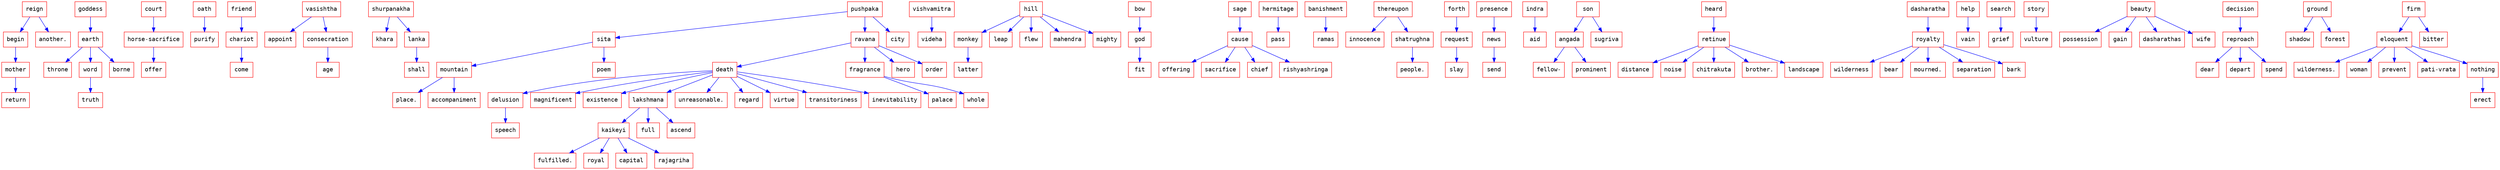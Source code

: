 strict digraph  {
	reign	 [color=red,
		fontname=courier,
		shape=box];
	begin	 [color=red,
		fontname=courier,
		shape=box];
	reign -> begin	 [color=blue];
	"another."	 [color=red,
		fontname=courier,
		shape=box];
	reign -> "another."	 [color=blue];
	mother	 [color=red,
		fontname=courier,
		shape=box];
	begin -> mother	 [color=blue];
	return	 [color=red,
		fontname=courier,
		shape=box];
	mother -> return	 [color=blue];
	goddess	 [color=red,
		fontname=courier,
		shape=box];
	earth	 [color=red,
		fontname=courier,
		shape=box];
	goddess -> earth	 [color=blue];
	throne	 [color=red,
		fontname=courier,
		shape=box];
	earth -> throne	 [color=blue];
	word	 [color=red,
		fontname=courier,
		shape=box];
	earth -> word	 [color=blue];
	borne	 [color=red,
		fontname=courier,
		shape=box];
	earth -> borne	 [color=blue];
	truth	 [color=red,
		fontname=courier,
		shape=box];
	word -> truth	 [color=blue];
	court	 [color=red,
		fontname=courier,
		shape=box];
	"horse-sacrifice"	 [color=red,
		fontname=courier,
		shape=box];
	court -> "horse-sacrifice"	 [color=blue];
	offer	 [color=red,
		fontname=courier,
		shape=box];
	"horse-sacrifice" -> offer	 [color=blue];
	oath	 [color=red,
		fontname=courier,
		shape=box];
	purify	 [color=red,
		fontname=courier,
		shape=box];
	oath -> purify	 [color=blue];
	friend	 [color=red,
		fontname=courier,
		shape=box];
	chariot	 [color=red,
		fontname=courier,
		shape=box];
	friend -> chariot	 [color=blue];
	come	 [color=red,
		fontname=courier,
		shape=box];
	chariot -> come	 [color=blue];
	vasishtha	 [color=red,
		fontname=courier,
		shape=box];
	appoint	 [color=red,
		fontname=courier,
		shape=box];
	vasishtha -> appoint	 [color=blue];
	consecration	 [color=red,
		fontname=courier,
		shape=box];
	vasishtha -> consecration	 [color=blue];
	age	 [color=red,
		fontname=courier,
		shape=box];
	consecration -> age	 [color=blue];
	shurpanakha	 [color=red,
		fontname=courier,
		shape=box];
	khara	 [color=red,
		fontname=courier,
		shape=box];
	shurpanakha -> khara	 [color=blue];
	lanka	 [color=red,
		fontname=courier,
		shape=box];
	shurpanakha -> lanka	 [color=blue];
	shall	 [color=red,
		fontname=courier,
		shape=box];
	lanka -> shall	 [color=blue];
	pushpaka	 [color=red,
		fontname=courier,
		shape=box];
	sita	 [color=red,
		fontname=courier,
		shape=box];
	pushpaka -> sita	 [color=blue];
	ravana	 [color=red,
		fontname=courier,
		shape=box];
	pushpaka -> ravana	 [color=blue];
	city	 [color=red,
		fontname=courier,
		shape=box];
	pushpaka -> city	 [color=blue];
	mountain	 [color=red,
		fontname=courier,
		shape=box];
	sita -> mountain	 [color=blue];
	poem	 [color=red,
		fontname=courier,
		shape=box];
	sita -> poem	 [color=blue];
	death	 [color=red,
		fontname=courier,
		shape=box];
	ravana -> death	 [color=blue];
	fragrance	 [color=red,
		fontname=courier,
		shape=box];
	ravana -> fragrance	 [color=blue];
	hero	 [color=red,
		fontname=courier,
		shape=box];
	ravana -> hero	 [color=blue];
	order	 [color=red,
		fontname=courier,
		shape=box];
	ravana -> order	 [color=blue];
	"place."	 [color=red,
		fontname=courier,
		shape=box];
	mountain -> "place."	 [color=blue];
	accompaniment	 [color=red,
		fontname=courier,
		shape=box];
	mountain -> accompaniment	 [color=blue];
	delusion	 [color=red,
		fontname=courier,
		shape=box];
	death -> delusion	 [color=blue];
	magnificent	 [color=red,
		fontname=courier,
		shape=box];
	death -> magnificent	 [color=blue];
	existence	 [color=red,
		fontname=courier,
		shape=box];
	death -> existence	 [color=blue];
	lakshmana	 [color=red,
		fontname=courier,
		shape=box];
	death -> lakshmana	 [color=blue];
	"unreasonable."	 [color=red,
		fontname=courier,
		shape=box];
	death -> "unreasonable."	 [color=blue];
	regard	 [color=red,
		fontname=courier,
		shape=box];
	death -> regard	 [color=blue];
	virtue	 [color=red,
		fontname=courier,
		shape=box];
	death -> virtue	 [color=blue];
	transitoriness	 [color=red,
		fontname=courier,
		shape=box];
	death -> transitoriness	 [color=blue];
	inevitability	 [color=red,
		fontname=courier,
		shape=box];
	death -> inevitability	 [color=blue];
	palace	 [color=red,
		fontname=courier,
		shape=box];
	fragrance -> palace	 [color=blue];
	whole	 [color=red,
		fontname=courier,
		shape=box];
	fragrance -> whole	 [color=blue];
	speech	 [color=red,
		fontname=courier,
		shape=box];
	delusion -> speech	 [color=blue];
	kaikeyi	 [color=red,
		fontname=courier,
		shape=box];
	lakshmana -> kaikeyi	 [color=blue];
	full	 [color=red,
		fontname=courier,
		shape=box];
	lakshmana -> full	 [color=blue];
	ascend	 [color=red,
		fontname=courier,
		shape=box];
	lakshmana -> ascend	 [color=blue];
	"fulfilled."	 [color=red,
		fontname=courier,
		shape=box];
	kaikeyi -> "fulfilled."	 [color=blue];
	royal	 [color=red,
		fontname=courier,
		shape=box];
	kaikeyi -> royal	 [color=blue];
	capital	 [color=red,
		fontname=courier,
		shape=box];
	kaikeyi -> capital	 [color=blue];
	rajagriha	 [color=red,
		fontname=courier,
		shape=box];
	kaikeyi -> rajagriha	 [color=blue];
	vishvamitra	 [color=red,
		fontname=courier,
		shape=box];
	videha	 [color=red,
		fontname=courier,
		shape=box];
	vishvamitra -> videha	 [color=blue];
	hill	 [color=red,
		fontname=courier,
		shape=box];
	monkey	 [color=red,
		fontname=courier,
		shape=box];
	hill -> monkey	 [color=blue];
	leap	 [color=red,
		fontname=courier,
		shape=box];
	hill -> leap	 [color=blue];
	flew	 [color=red,
		fontname=courier,
		shape=box];
	hill -> flew	 [color=blue];
	mahendra	 [color=red,
		fontname=courier,
		shape=box];
	hill -> mahendra	 [color=blue];
	mighty	 [color=red,
		fontname=courier,
		shape=box];
	hill -> mighty	 [color=blue];
	latter	 [color=red,
		fontname=courier,
		shape=box];
	monkey -> latter	 [color=blue];
	bow	 [color=red,
		fontname=courier,
		shape=box];
	god	 [color=red,
		fontname=courier,
		shape=box];
	bow -> god	 [color=blue];
	fit	 [color=red,
		fontname=courier,
		shape=box];
	god -> fit	 [color=blue];
	sage	 [color=red,
		fontname=courier,
		shape=box];
	cause	 [color=red,
		fontname=courier,
		shape=box];
	sage -> cause	 [color=blue];
	offering	 [color=red,
		fontname=courier,
		shape=box];
	cause -> offering	 [color=blue];
	sacrifice	 [color=red,
		fontname=courier,
		shape=box];
	cause -> sacrifice	 [color=blue];
	chief	 [color=red,
		fontname=courier,
		shape=box];
	cause -> chief	 [color=blue];
	rishyashringa	 [color=red,
		fontname=courier,
		shape=box];
	cause -> rishyashringa	 [color=blue];
	hermitage	 [color=red,
		fontname=courier,
		shape=box];
	pass	 [color=red,
		fontname=courier,
		shape=box];
	hermitage -> pass	 [color=blue];
	banishment	 [color=red,
		fontname=courier,
		shape=box];
	ramas	 [color=red,
		fontname=courier,
		shape=box];
	banishment -> ramas	 [color=blue];
	thereupon	 [color=red,
		fontname=courier,
		shape=box];
	innocence	 [color=red,
		fontname=courier,
		shape=box];
	thereupon -> innocence	 [color=blue];
	shatrughna	 [color=red,
		fontname=courier,
		shape=box];
	thereupon -> shatrughna	 [color=blue];
	"people."	 [color=red,
		fontname=courier,
		shape=box];
	shatrughna -> "people."	 [color=blue];
	forth	 [color=red,
		fontname=courier,
		shape=box];
	request	 [color=red,
		fontname=courier,
		shape=box];
	forth -> request	 [color=blue];
	slay	 [color=red,
		fontname=courier,
		shape=box];
	request -> slay	 [color=blue];
	presence	 [color=red,
		fontname=courier,
		shape=box];
	news	 [color=red,
		fontname=courier,
		shape=box];
	presence -> news	 [color=blue];
	send	 [color=red,
		fontname=courier,
		shape=box];
	news -> send	 [color=blue];
	indra	 [color=red,
		fontname=courier,
		shape=box];
	aid	 [color=red,
		fontname=courier,
		shape=box];
	indra -> aid	 [color=blue];
	son	 [color=red,
		fontname=courier,
		shape=box];
	angada	 [color=red,
		fontname=courier,
		shape=box];
	son -> angada	 [color=blue];
	sugriva	 [color=red,
		fontname=courier,
		shape=box];
	son -> sugriva	 [color=blue];
	"fellow-"	 [color=red,
		fontname=courier,
		shape=box];
	angada -> "fellow-"	 [color=blue];
	prominent	 [color=red,
		fontname=courier,
		shape=box];
	angada -> prominent	 [color=blue];
	heard	 [color=red,
		fontname=courier,
		shape=box];
	retinue	 [color=red,
		fontname=courier,
		shape=box];
	heard -> retinue	 [color=blue];
	distance	 [color=red,
		fontname=courier,
		shape=box];
	retinue -> distance	 [color=blue];
	noise	 [color=red,
		fontname=courier,
		shape=box];
	retinue -> noise	 [color=blue];
	chitrakuta	 [color=red,
		fontname=courier,
		shape=box];
	retinue -> chitrakuta	 [color=blue];
	"brother."	 [color=red,
		fontname=courier,
		shape=box];
	retinue -> "brother."	 [color=blue];
	landscape	 [color=red,
		fontname=courier,
		shape=box];
	retinue -> landscape	 [color=blue];
	dasharatha	 [color=red,
		fontname=courier,
		shape=box];
	royalty	 [color=red,
		fontname=courier,
		shape=box];
	dasharatha -> royalty	 [color=blue];
	wilderness	 [color=red,
		fontname=courier,
		shape=box];
	royalty -> wilderness	 [color=blue];
	bear	 [color=red,
		fontname=courier,
		shape=box];
	royalty -> bear	 [color=blue];
	"mourned."	 [color=red,
		fontname=courier,
		shape=box];
	royalty -> "mourned."	 [color=blue];
	separation	 [color=red,
		fontname=courier,
		shape=box];
	royalty -> separation	 [color=blue];
	bark	 [color=red,
		fontname=courier,
		shape=box];
	royalty -> bark	 [color=blue];
	help	 [color=red,
		fontname=courier,
		shape=box];
	vain	 [color=red,
		fontname=courier,
		shape=box];
	help -> vain	 [color=blue];
	search	 [color=red,
		fontname=courier,
		shape=box];
	grief	 [color=red,
		fontname=courier,
		shape=box];
	search -> grief	 [color=blue];
	story	 [color=red,
		fontname=courier,
		shape=box];
	vulture	 [color=red,
		fontname=courier,
		shape=box];
	story -> vulture	 [color=blue];
	beauty	 [color=red,
		fontname=courier,
		shape=box];
	possession	 [color=red,
		fontname=courier,
		shape=box];
	beauty -> possession	 [color=blue];
	gain	 [color=red,
		fontname=courier,
		shape=box];
	beauty -> gain	 [color=blue];
	dasharathas	 [color=red,
		fontname=courier,
		shape=box];
	beauty -> dasharathas	 [color=blue];
	wife	 [color=red,
		fontname=courier,
		shape=box];
	beauty -> wife	 [color=blue];
	decision	 [color=red,
		fontname=courier,
		shape=box];
	reproach	 [color=red,
		fontname=courier,
		shape=box];
	decision -> reproach	 [color=blue];
	dear	 [color=red,
		fontname=courier,
		shape=box];
	reproach -> dear	 [color=blue];
	depart	 [color=red,
		fontname=courier,
		shape=box];
	reproach -> depart	 [color=blue];
	spend	 [color=red,
		fontname=courier,
		shape=box];
	reproach -> spend	 [color=blue];
	ground	 [color=red,
		fontname=courier,
		shape=box];
	shadow	 [color=red,
		fontname=courier,
		shape=box];
	ground -> shadow	 [color=blue];
	forest	 [color=red,
		fontname=courier,
		shape=box];
	ground -> forest	 [color=blue];
	firm	 [color=red,
		fontname=courier,
		shape=box];
	eloquent	 [color=red,
		fontname=courier,
		shape=box];
	firm -> eloquent	 [color=blue];
	bitter	 [color=red,
		fontname=courier,
		shape=box];
	firm -> bitter	 [color=blue];
	"wilderness."	 [color=red,
		fontname=courier,
		shape=box];
	eloquent -> "wilderness."	 [color=blue];
	woman	 [color=red,
		fontname=courier,
		shape=box];
	eloquent -> woman	 [color=blue];
	prevent	 [color=red,
		fontname=courier,
		shape=box];
	eloquent -> prevent	 [color=blue];
	"pati-vrata"	 [color=red,
		fontname=courier,
		shape=box];
	eloquent -> "pati-vrata"	 [color=blue];
	nothing	 [color=red,
		fontname=courier,
		shape=box];
	eloquent -> nothing	 [color=blue];
	erect	 [color=red,
		fontname=courier,
		shape=box];
	nothing -> erect	 [color=blue];
}
